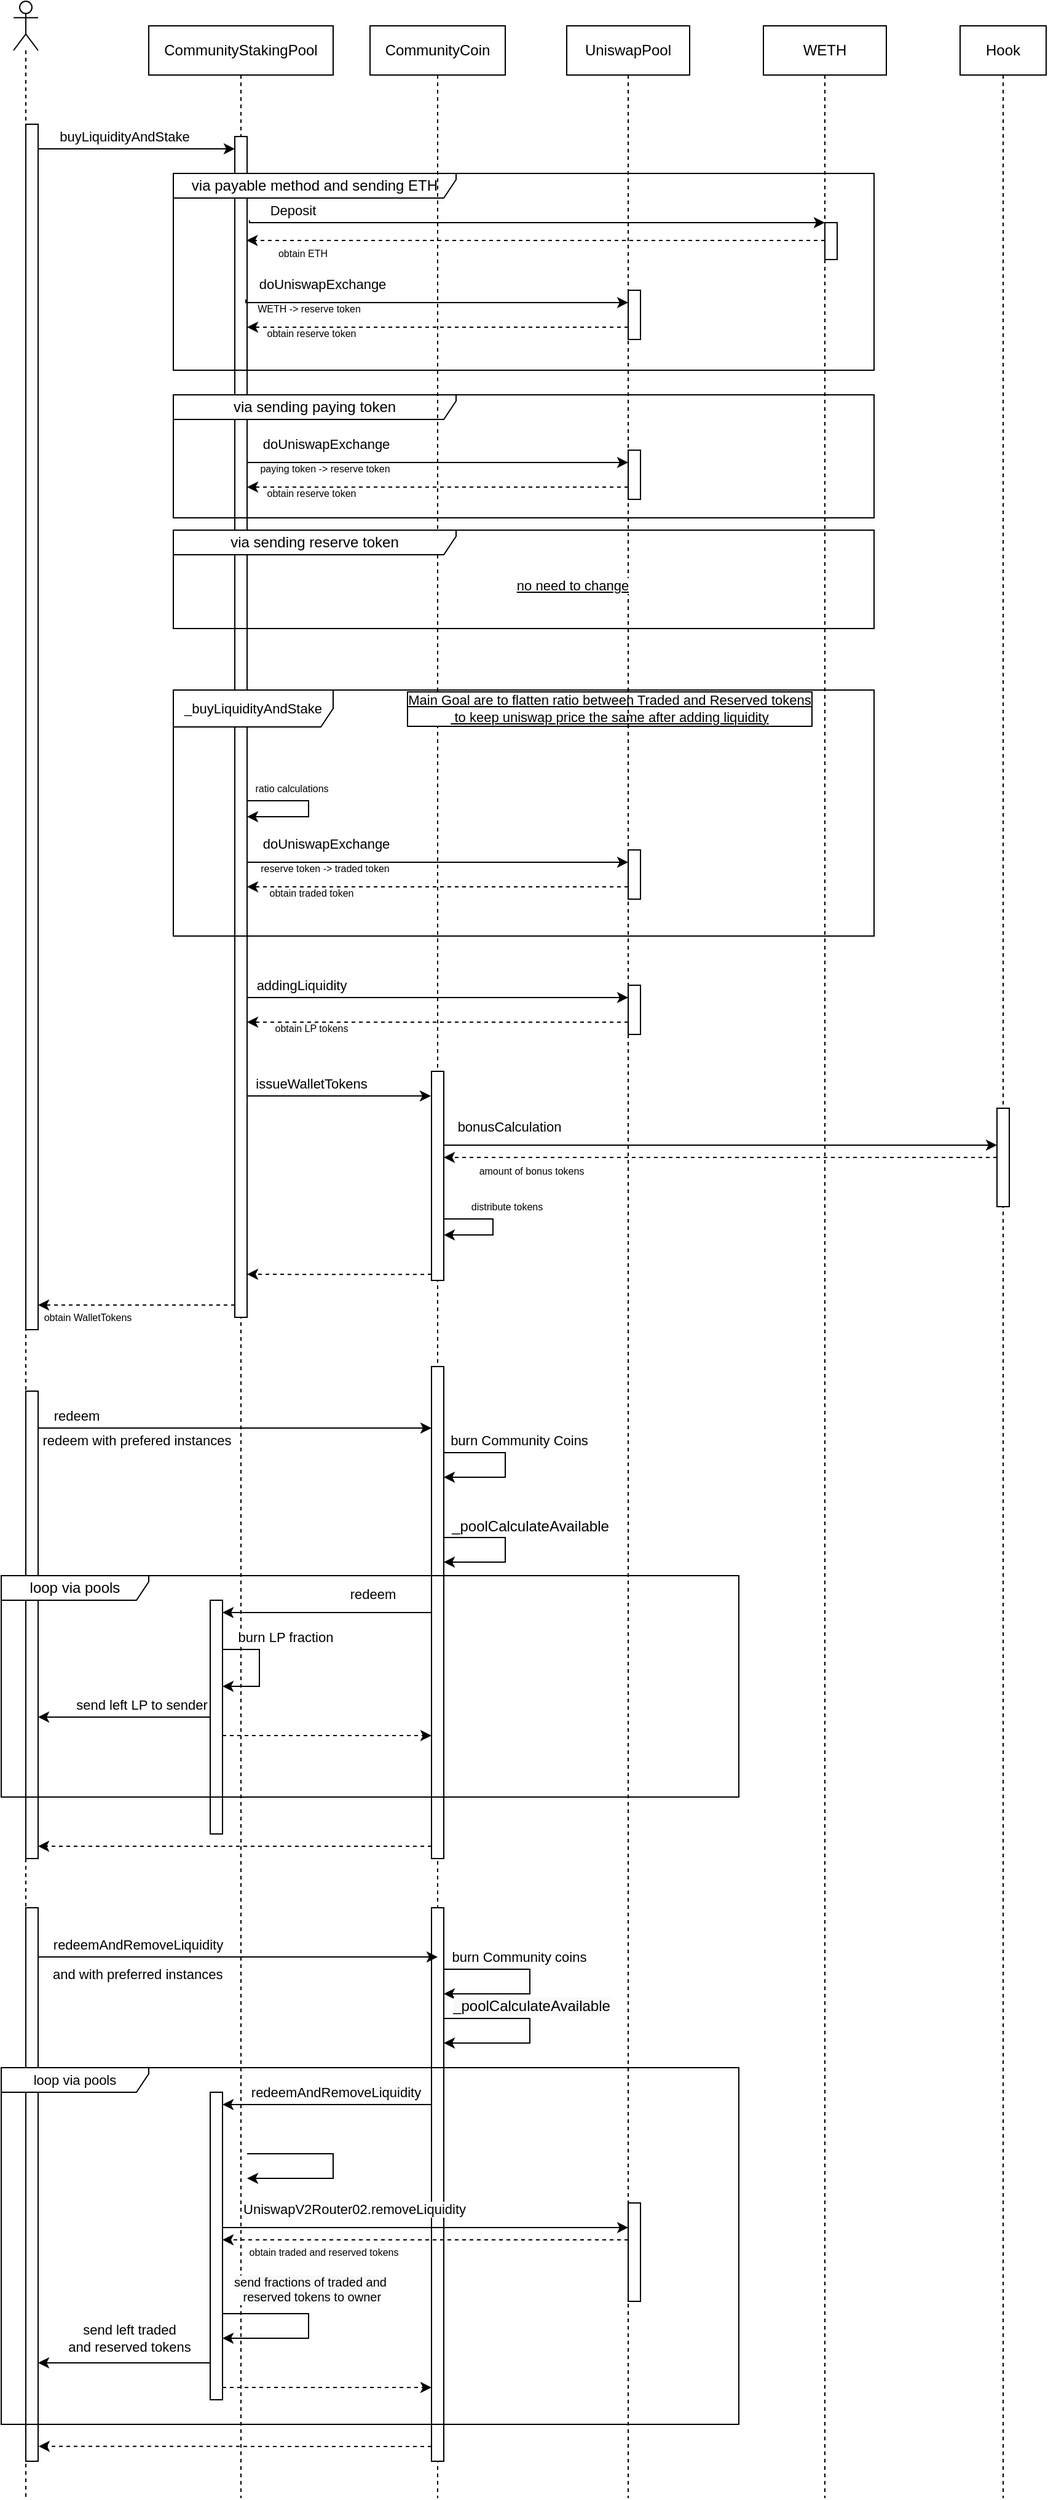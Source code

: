 <mxfile version="16.5.1" type="device"><diagram id="C5RBs43oDa-KdzZeNtuy" name="Page-1"><mxGraphModel dx="813" dy="563" grid="1" gridSize="10" guides="0" tooltips="1" connect="1" arrows="1" fold="1" page="1" pageScale="1" pageWidth="980" pageHeight="690" math="0" shadow="0"><root><mxCell id="WIyWlLk6GJQsqaUBKTNV-0"/><mxCell id="WIyWlLk6GJQsqaUBKTNV-1" parent="WIyWlLk6GJQsqaUBKTNV-0"/><mxCell id="Ng6AtXd9sfbwrKvkinWW-4" value="" style="shape=umlLifeline;participant=umlActor;perimeter=lifelinePerimeter;whiteSpace=wrap;html=1;container=1;collapsible=0;recursiveResize=0;verticalAlign=top;spacingTop=36;outlineConnect=0;" parent="WIyWlLk6GJQsqaUBKTNV-1" vertex="1"><mxGeometry x="30" y="10" width="20" height="2030" as="geometry"/></mxCell><mxCell id="Ng6AtXd9sfbwrKvkinWW-19" value="" style="html=1;points=[];perimeter=orthogonalPerimeter;" parent="Ng6AtXd9sfbwrKvkinWW-4" vertex="1"><mxGeometry x="10" y="100" width="10" height="980" as="geometry"/></mxCell><mxCell id="HxRGpMTpcWsReWdxktL5-0" value="" style="html=1;points=[];perimeter=orthogonalPerimeter;" parent="Ng6AtXd9sfbwrKvkinWW-4" vertex="1"><mxGeometry x="10" y="1130" width="10" height="380" as="geometry"/></mxCell><mxCell id="HxRGpMTpcWsReWdxktL5-24" value="" style="html=1;points=[];perimeter=orthogonalPerimeter;" parent="Ng6AtXd9sfbwrKvkinWW-4" vertex="1"><mxGeometry x="10" y="1550" width="10" height="450" as="geometry"/></mxCell><mxCell id="Ng6AtXd9sfbwrKvkinWW-5" value="CommunityStakingPool" style="shape=umlLifeline;perimeter=lifelinePerimeter;whiteSpace=wrap;html=1;container=1;collapsible=0;recursiveResize=0;outlineConnect=0;" parent="WIyWlLk6GJQsqaUBKTNV-1" vertex="1"><mxGeometry x="140" y="30" width="150" height="2010" as="geometry"/></mxCell><mxCell id="Ng6AtXd9sfbwrKvkinWW-26" value="" style="html=1;points=[];perimeter=orthogonalPerimeter;" parent="Ng6AtXd9sfbwrKvkinWW-5" vertex="1"><mxGeometry x="70" y="90" width="10" height="960" as="geometry"/></mxCell><mxCell id="QA_AWpC57-5IZxZyoQ5E-28" value="via sending paying token" style="shape=umlFrame;whiteSpace=wrap;html=1;width=230;height=20;" parent="Ng6AtXd9sfbwrKvkinWW-5" vertex="1"><mxGeometry x="20" y="300" width="570" height="100" as="geometry"/></mxCell><mxCell id="QA_AWpC57-5IZxZyoQ5E-9" style="edgeStyle=orthogonalEdgeStyle;rounded=0;orthogonalLoop=1;jettySize=auto;html=1;dashed=1;fontSize=8;fontColor=default;" parent="Ng6AtXd9sfbwrKvkinWW-5" source="QA_AWpC57-5IZxZyoQ5E-0" edge="1"><mxGeometry relative="1" as="geometry"><mxPoint x="80" y="245" as="targetPoint"/><Array as="points"><mxPoint x="250" y="244.99"/><mxPoint x="250" y="244.99"/></Array></mxGeometry></mxCell><mxCell id="QA_AWpC57-5IZxZyoQ5E-10" value="obtain reserve token" style="edgeLabel;html=1;align=center;verticalAlign=middle;resizable=0;points=[];fontSize=8;fontColor=default;" parent="QA_AWpC57-5IZxZyoQ5E-9" vertex="1" connectable="0"><mxGeometry x="0.764" y="1" relative="1" as="geometry"><mxPoint x="15" y="4" as="offset"/></mxGeometry></mxCell><mxCell id="HxRGpMTpcWsReWdxktL5-11" value="" style="html=1;points=[];perimeter=orthogonalPerimeter;" parent="Ng6AtXd9sfbwrKvkinWW-5" vertex="1"><mxGeometry x="50" y="1280" width="10" height="190" as="geometry"/></mxCell><mxCell id="HxRGpMTpcWsReWdxktL5-15" style="edgeStyle=orthogonalEdgeStyle;rounded=0;orthogonalLoop=1;jettySize=auto;html=1;" parent="Ng6AtXd9sfbwrKvkinWW-5" edge="1"><mxGeometry relative="1" as="geometry"><mxPoint x="60" y="1320" as="sourcePoint"/><mxPoint x="60" y="1350" as="targetPoint"/><Array as="points"><mxPoint x="90" y="1320"/><mxPoint x="80" y="1350"/></Array></mxGeometry></mxCell><mxCell id="HxRGpMTpcWsReWdxktL5-16" value="burn LP fraction" style="edgeLabel;html=1;align=center;verticalAlign=middle;resizable=0;points=[];" parent="HxRGpMTpcWsReWdxktL5-15" vertex="1" connectable="0"><mxGeometry x="-0.615" y="-3" relative="1" as="geometry"><mxPoint x="33" y="-13" as="offset"/></mxGeometry></mxCell><mxCell id="HxRGpMTpcWsReWdxktL5-37" value="" style="html=1;points=[];perimeter=orthogonalPerimeter;" parent="Ng6AtXd9sfbwrKvkinWW-5" vertex="1"><mxGeometry x="50" y="1680" width="10" height="250" as="geometry"/></mxCell><mxCell id="HxRGpMTpcWsReWdxktL5-54" style="edgeStyle=orthogonalEdgeStyle;rounded=0;orthogonalLoop=1;jettySize=auto;html=1;" parent="Ng6AtXd9sfbwrKvkinWW-5" source="HxRGpMTpcWsReWdxktL5-37" target="HxRGpMTpcWsReWdxktL5-37" edge="1"><mxGeometry relative="1" as="geometry"><mxPoint x="60" y="1840" as="sourcePoint"/><mxPoint x="60" y="1860" as="targetPoint"/><Array as="points"><mxPoint x="130" y="1860"/><mxPoint x="130" y="1880"/></Array></mxGeometry></mxCell><mxCell id="HxRGpMTpcWsReWdxktL5-55" value="&lt;span style=&quot;font-size: 10px; background-color: rgb(248, 249, 250);&quot;&gt;send fractions of traded and&lt;br style=&quot;font-size: 10px;&quot;&gt;&amp;nbsp;reserved tokens to owner&lt;/span&gt;" style="edgeLabel;html=1;align=center;verticalAlign=middle;resizable=0;points=[];fontSize=10;" parent="HxRGpMTpcWsReWdxktL5-54" vertex="1" connectable="0"><mxGeometry x="-0.784" relative="1" as="geometry"><mxPoint x="53" y="-20" as="offset"/></mxGeometry></mxCell><mxCell id="QA_AWpC57-5IZxZyoQ5E-27" value="via payable method and sending ETH" style="shape=umlFrame;whiteSpace=wrap;html=1;width=230;height=20;" parent="Ng6AtXd9sfbwrKvkinWW-5" vertex="1"><mxGeometry x="20" y="120" width="570" height="160" as="geometry"/></mxCell><mxCell id="Ng6AtXd9sfbwrKvkinWW-6" value="CommunityCoin" style="shape=umlLifeline;perimeter=lifelinePerimeter;whiteSpace=wrap;html=1;container=1;collapsible=0;recursiveResize=0;outlineConnect=0;" parent="WIyWlLk6GJQsqaUBKTNV-1" vertex="1"><mxGeometry x="320" y="30" width="110" height="2010" as="geometry"/></mxCell><mxCell id="Ng6AtXd9sfbwrKvkinWW-51" value="" style="html=1;points=[];perimeter=orthogonalPerimeter;labelBackgroundColor=none;fontSize=11;fontColor=default;" parent="Ng6AtXd9sfbwrKvkinWW-6" vertex="1"><mxGeometry x="50" y="850" width="10" height="170" as="geometry"/></mxCell><mxCell id="Ng6AtXd9sfbwrKvkinWW-55" style="edgeStyle=orthogonalEdgeStyle;rounded=0;orthogonalLoop=1;jettySize=auto;html=1;fontSize=11;fontColor=default;" parent="Ng6AtXd9sfbwrKvkinWW-6" edge="1"><mxGeometry relative="1" as="geometry"><mxPoint x="-100" y="870.0" as="sourcePoint"/><mxPoint x="49.5" y="870.0" as="targetPoint"/><Array as="points"><mxPoint x="-60" y="870"/><mxPoint x="-60" y="870"/></Array></mxGeometry></mxCell><mxCell id="Ng6AtXd9sfbwrKvkinWW-56" value="issueWalletTokens" style="edgeLabel;html=1;align=center;verticalAlign=middle;resizable=0;points=[];fontSize=11;fontColor=default;" parent="Ng6AtXd9sfbwrKvkinWW-55" vertex="1" connectable="0"><mxGeometry x="-0.31" y="1" relative="1" as="geometry"><mxPoint y="-9" as="offset"/></mxGeometry></mxCell><mxCell id="Ng6AtXd9sfbwrKvkinWW-181" style="edgeStyle=orthogonalEdgeStyle;rounded=0;orthogonalLoop=1;jettySize=auto;html=1;fontSize=8;fontColor=default;" parent="Ng6AtXd9sfbwrKvkinWW-6" edge="1"><mxGeometry relative="1" as="geometry"><mxPoint x="-100" y="630.0" as="sourcePoint"/><mxPoint x="-100" y="643" as="targetPoint"/><Array as="points"><mxPoint x="-50" y="630"/><mxPoint x="-50" y="643"/></Array></mxGeometry></mxCell><mxCell id="Ng6AtXd9sfbwrKvkinWW-182" value="ratio calculations" style="edgeLabel;html=1;align=center;verticalAlign=middle;resizable=0;points=[];fontSize=8;fontColor=default;" parent="Ng6AtXd9sfbwrKvkinWW-181" vertex="1" connectable="0"><mxGeometry x="-0.406" y="1" relative="1" as="geometry"><mxPoint x="2" y="-9" as="offset"/></mxGeometry></mxCell><mxCell id="Ng6AtXd9sfbwrKvkinWW-195" value="_buyLiquidityAndStake" style="shape=umlFrame;whiteSpace=wrap;html=1;labelBackgroundColor=default;labelBorderColor=none;fontSize=11;fontColor=default;width=130;height=30;" parent="Ng6AtXd9sfbwrKvkinWW-6" vertex="1"><mxGeometry x="-160" y="540" width="570" height="200" as="geometry"/></mxCell><mxCell id="Ng6AtXd9sfbwrKvkinWW-121" style="edgeStyle=orthogonalEdgeStyle;rounded=0;orthogonalLoop=1;jettySize=auto;html=1;dashed=1;fontSize=8;fontColor=default;" parent="Ng6AtXd9sfbwrKvkinWW-6" source="Ng6AtXd9sfbwrKvkinWW-196" edge="1"><mxGeometry relative="1" as="geometry"><mxPoint x="-100" y="809.998" as="targetPoint"/><Array as="points"><mxPoint x="20" y="810"/></Array><mxPoint x="200" y="809.998" as="sourcePoint"/></mxGeometry></mxCell><mxCell id="Ng6AtXd9sfbwrKvkinWW-122" value="obtain LP tokens" style="edgeLabel;html=1;align=center;verticalAlign=middle;resizable=0;points=[];fontSize=8;fontColor=default;" parent="Ng6AtXd9sfbwrKvkinWW-121" vertex="1" connectable="0"><mxGeometry x="0.764" y="1" relative="1" as="geometry"><mxPoint x="15" y="4" as="offset"/></mxGeometry></mxCell><mxCell id="Ng6AtXd9sfbwrKvkinWW-118" style="edgeStyle=orthogonalEdgeStyle;rounded=0;orthogonalLoop=1;jettySize=auto;html=1;fontSize=8;fontColor=default;" parent="Ng6AtXd9sfbwrKvkinWW-6" target="Ng6AtXd9sfbwrKvkinWW-196" edge="1"><mxGeometry relative="1" as="geometry"><mxPoint x="-100" y="790" as="sourcePoint"/><Array as="points"><mxPoint x="180" y="790"/><mxPoint x="180" y="790"/></Array><mxPoint x="200" y="790" as="targetPoint"/></mxGeometry></mxCell><mxCell id="Ng6AtXd9sfbwrKvkinWW-119" value="addingLiquidity" style="edgeLabel;html=1;align=center;verticalAlign=middle;resizable=0;points=[];fontSize=11;fontColor=default;" parent="Ng6AtXd9sfbwrKvkinWW-118" vertex="1" connectable="0"><mxGeometry x="-0.372" y="3" relative="1" as="geometry"><mxPoint x="-54" y="-7" as="offset"/></mxGeometry></mxCell><mxCell id="Ng6AtXd9sfbwrKvkinWW-125" style="edgeStyle=orthogonalEdgeStyle;rounded=0;orthogonalLoop=1;jettySize=auto;html=1;fontSize=8;fontColor=default;" parent="Ng6AtXd9sfbwrKvkinWW-6" edge="1"><mxGeometry relative="1" as="geometry"><mxPoint x="60" y="970" as="sourcePoint"/><mxPoint x="60" y="983.029" as="targetPoint"/><Array as="points"><mxPoint x="100" y="970"/><mxPoint x="100" y="983"/></Array></mxGeometry></mxCell><mxCell id="Ng6AtXd9sfbwrKvkinWW-126" value="distribute tokens" style="edgeLabel;html=1;align=center;verticalAlign=middle;resizable=0;points=[];fontSize=8;fontColor=default;" parent="Ng6AtXd9sfbwrKvkinWW-125" vertex="1" connectable="0"><mxGeometry x="-0.406" y="1" relative="1" as="geometry"><mxPoint x="23" y="-9" as="offset"/></mxGeometry></mxCell><mxCell id="Ng6AtXd9sfbwrKvkinWW-190" style="edgeStyle=orthogonalEdgeStyle;rounded=0;orthogonalLoop=1;jettySize=auto;html=1;fontSize=8;fontColor=default;" parent="Ng6AtXd9sfbwrKvkinWW-6" target="Ng6AtXd9sfbwrKvkinWW-189" edge="1"><mxGeometry relative="1" as="geometry"><mxPoint x="-100" y="680.0" as="sourcePoint"/><Array as="points"><mxPoint x="150" y="680"/><mxPoint x="150" y="680"/></Array></mxGeometry></mxCell><mxCell id="Ng6AtXd9sfbwrKvkinWW-191" value="doUniswapExchange" style="edgeLabel;html=1;align=center;verticalAlign=middle;resizable=0;points=[];fontSize=11;fontColor=default;" parent="Ng6AtXd9sfbwrKvkinWW-190" vertex="1" connectable="0"><mxGeometry x="-0.372" y="3" relative="1" as="geometry"><mxPoint x="-34" y="-12" as="offset"/></mxGeometry></mxCell><mxCell id="Ng6AtXd9sfbwrKvkinWW-192" value="reserve token -&amp;gt; traded token" style="edgeLabel;html=1;align=center;verticalAlign=middle;resizable=0;points=[];fontSize=8;fontColor=default;" parent="Ng6AtXd9sfbwrKvkinWW-190" vertex="1" connectable="0"><mxGeometry x="-0.428" y="1" relative="1" as="geometry"><mxPoint x="-26" y="6" as="offset"/></mxGeometry></mxCell><mxCell id="Ng6AtXd9sfbwrKvkinWW-193" style="edgeStyle=orthogonalEdgeStyle;rounded=0;orthogonalLoop=1;jettySize=auto;html=1;dashed=1;fontSize=8;fontColor=default;" parent="Ng6AtXd9sfbwrKvkinWW-6" source="Ng6AtXd9sfbwrKvkinWW-189" edge="1"><mxGeometry relative="1" as="geometry"><mxPoint x="-100" y="700.0" as="targetPoint"/><Array as="points"><mxPoint x="90" y="700"/><mxPoint x="90" y="700"/></Array></mxGeometry></mxCell><mxCell id="Ng6AtXd9sfbwrKvkinWW-194" value="obtain traded token" style="edgeLabel;html=1;align=center;verticalAlign=middle;resizable=0;points=[];fontSize=8;fontColor=default;" parent="Ng6AtXd9sfbwrKvkinWW-193" vertex="1" connectable="0"><mxGeometry x="0.764" y="1" relative="1" as="geometry"><mxPoint x="15" y="4" as="offset"/></mxGeometry></mxCell><mxCell id="Ng6AtXd9sfbwrKvkinWW-138" style="edgeStyle=orthogonalEdgeStyle;rounded=0;orthogonalLoop=1;jettySize=auto;html=1;dashed=1;fontSize=8;fontColor=default;" parent="Ng6AtXd9sfbwrKvkinWW-6" edge="1"><mxGeometry relative="1" as="geometry"><mxPoint x="-110" y="1040" as="sourcePoint"/><mxPoint x="-270" y="1040" as="targetPoint"/><Array as="points"><mxPoint x="-250" y="1040"/><mxPoint x="-250" y="1040"/></Array></mxGeometry></mxCell><mxCell id="Ng6AtXd9sfbwrKvkinWW-139" value="obtain WalletTokens" style="edgeLabel;html=1;align=center;verticalAlign=middle;resizable=0;points=[];fontSize=8;fontColor=default;" parent="Ng6AtXd9sfbwrKvkinWW-138" vertex="1" connectable="0"><mxGeometry x="0.681" y="1" relative="1" as="geometry"><mxPoint x="14" y="9" as="offset"/></mxGeometry></mxCell><mxCell id="Ng6AtXd9sfbwrKvkinWW-197" style="edgeStyle=orthogonalEdgeStyle;rounded=0;orthogonalLoop=1;jettySize=auto;html=1;dashed=1;fontSize=11;fontColor=default;" parent="Ng6AtXd9sfbwrKvkinWW-6" edge="1"><mxGeometry relative="1" as="geometry"><Array as="points"><mxPoint x="-50" y="1015"/><mxPoint x="-50" y="1015"/></Array><mxPoint x="50" y="1015.059" as="sourcePoint"/><mxPoint x="-100" y="1015" as="targetPoint"/></mxGeometry></mxCell><mxCell id="Ng6AtXd9sfbwrKvkinWW-131" style="edgeStyle=orthogonalEdgeStyle;rounded=0;orthogonalLoop=1;jettySize=auto;html=1;fontSize=11;fontColor=default;dashed=1;" parent="Ng6AtXd9sfbwrKvkinWW-6" source="Ng6AtXd9sfbwrKvkinWW-128" edge="1"><mxGeometry relative="1" as="geometry"><mxPoint x="60" y="920" as="targetPoint"/><Array as="points"><mxPoint x="220" y="920"/><mxPoint x="220" y="920"/></Array></mxGeometry></mxCell><mxCell id="Ng6AtXd9sfbwrKvkinWW-132" value="amount of bonus tokens" style="edgeLabel;html=1;align=center;verticalAlign=middle;resizable=0;points=[];fontSize=8;fontColor=default;" parent="Ng6AtXd9sfbwrKvkinWW-131" vertex="1" connectable="0"><mxGeometry x="0.684" y="2" relative="1" as="geometry"><mxPoint y="9" as="offset"/></mxGeometry></mxCell><mxCell id="Ng6AtXd9sfbwrKvkinWW-129" style="edgeStyle=orthogonalEdgeStyle;rounded=0;orthogonalLoop=1;jettySize=auto;html=1;fontSize=8;fontColor=default;" parent="Ng6AtXd9sfbwrKvkinWW-6" target="Ng6AtXd9sfbwrKvkinWW-128" edge="1"><mxGeometry relative="1" as="geometry"><mxPoint x="60" y="910" as="sourcePoint"/><Array as="points"><mxPoint x="300" y="910"/><mxPoint x="300" y="910"/></Array></mxGeometry></mxCell><mxCell id="Ng6AtXd9sfbwrKvkinWW-130" value="bonusCalculation" style="edgeLabel;html=1;align=center;verticalAlign=middle;resizable=0;points=[];fontSize=11;fontColor=default;" parent="Ng6AtXd9sfbwrKvkinWW-129" vertex="1" connectable="0"><mxGeometry x="-0.895" y="-2" relative="1" as="geometry"><mxPoint x="29" y="-17" as="offset"/></mxGeometry></mxCell><mxCell id="Ng6AtXd9sfbwrKvkinWW-175" value="Main Goal are to flatten ratio between Traded and Reserved tokens&lt;br&gt;&amp;nbsp;to keep uniswap price the same after adding liquidity" style="text;html=1;strokeColor=none;fillColor=none;align=center;verticalAlign=middle;rounded=0;labelBackgroundColor=default;fontSize=11;fontColor=default;labelBorderColor=default;fontStyle=4;whiteSpace=wrap;spacing=2;" parent="Ng6AtXd9sfbwrKvkinWW-6" vertex="1"><mxGeometry x="-50" y="540" width="490" height="30" as="geometry"/></mxCell><mxCell id="HxRGpMTpcWsReWdxktL5-1" value="" style="html=1;points=[];perimeter=orthogonalPerimeter;" parent="Ng6AtXd9sfbwrKvkinWW-6" vertex="1"><mxGeometry x="50" y="1090" width="10" height="400" as="geometry"/></mxCell><mxCell id="HxRGpMTpcWsReWdxktL5-4" style="edgeStyle=orthogonalEdgeStyle;rounded=0;orthogonalLoop=1;jettySize=auto;html=1;" parent="Ng6AtXd9sfbwrKvkinWW-6" edge="1"><mxGeometry relative="1" as="geometry"><mxPoint x="60" y="1160" as="sourcePoint"/><mxPoint x="60" y="1180" as="targetPoint"/><Array as="points"><mxPoint x="110" y="1160"/></Array></mxGeometry></mxCell><mxCell id="HxRGpMTpcWsReWdxktL5-5" value="burn Community Coins" style="edgeLabel;html=1;align=center;verticalAlign=middle;resizable=0;points=[];" parent="HxRGpMTpcWsReWdxktL5-4" vertex="1" connectable="0"><mxGeometry x="-0.611" y="2" relative="1" as="geometry"><mxPoint x="37" y="-8" as="offset"/></mxGeometry></mxCell><mxCell id="HxRGpMTpcWsReWdxktL5-7" style="edgeStyle=orthogonalEdgeStyle;rounded=0;orthogonalLoop=1;jettySize=auto;html=1;" parent="Ng6AtXd9sfbwrKvkinWW-6" edge="1"><mxGeometry relative="1" as="geometry"><mxPoint x="60" y="1229" as="sourcePoint"/><mxPoint x="60" y="1249" as="targetPoint"/><Array as="points"><mxPoint x="110" y="1229"/><mxPoint x="110" y="1249"/></Array></mxGeometry></mxCell><mxCell id="HxRGpMTpcWsReWdxktL5-9" value="_poolCalculateAvailable" style="text;html=1;align=center;verticalAlign=middle;resizable=0;points=[];autosize=1;strokeColor=none;fillColor=none;" parent="Ng6AtXd9sfbwrKvkinWW-6" vertex="1"><mxGeometry x="60" y="1210" width="140" height="20" as="geometry"/></mxCell><mxCell id="HxRGpMTpcWsReWdxktL5-25" value="" style="html=1;points=[];perimeter=orthogonalPerimeter;" parent="Ng6AtXd9sfbwrKvkinWW-6" vertex="1"><mxGeometry x="50" y="1530" width="10" height="450" as="geometry"/></mxCell><mxCell id="Ng6AtXd9sfbwrKvkinWW-7" value="UniswapPool" style="shape=umlLifeline;perimeter=lifelinePerimeter;whiteSpace=wrap;html=1;container=1;collapsible=0;recursiveResize=0;outlineConnect=0;" parent="WIyWlLk6GJQsqaUBKTNV-1" vertex="1"><mxGeometry x="480" y="30" width="100" height="2010" as="geometry"/></mxCell><mxCell id="Ng6AtXd9sfbwrKvkinWW-43" value="" style="html=1;points=[];perimeter=orthogonalPerimeter;labelBackgroundColor=none;fontSize=11;fontColor=default;" parent="Ng6AtXd9sfbwrKvkinWW-7" vertex="1"><mxGeometry x="50" y="344.98" width="10" height="40" as="geometry"/></mxCell><mxCell id="QA_AWpC57-5IZxZyoQ5E-36" value="no need to change" style="text;html=1;strokeColor=none;fillColor=none;align=center;verticalAlign=middle;whiteSpace=wrap;rounded=0;labelBackgroundColor=default;fontSize=11;fontColor=default;labelBorderColor=none;fontStyle=4" parent="Ng6AtXd9sfbwrKvkinWW-7" vertex="1"><mxGeometry x="-210" y="440" width="430" height="30" as="geometry"/></mxCell><mxCell id="Ng6AtXd9sfbwrKvkinWW-196" value="" style="html=1;points=[];perimeter=orthogonalPerimeter;labelBackgroundColor=none;fontSize=11;fontColor=default;" parent="Ng6AtXd9sfbwrKvkinWW-7" vertex="1"><mxGeometry x="50" y="780" width="10" height="40" as="geometry"/></mxCell><mxCell id="Ng6AtXd9sfbwrKvkinWW-189" value="" style="html=1;points=[];perimeter=orthogonalPerimeter;labelBackgroundColor=none;fontSize=11;fontColor=default;" parent="Ng6AtXd9sfbwrKvkinWW-7" vertex="1"><mxGeometry x="50" y="670" width="10" height="40" as="geometry"/></mxCell><mxCell id="QA_AWpC57-5IZxZyoQ5E-0" value="" style="html=1;points=[];perimeter=orthogonalPerimeter;labelBackgroundColor=none;fontSize=11;fontColor=default;" parent="Ng6AtXd9sfbwrKvkinWW-7" vertex="1"><mxGeometry x="50" y="214.99" width="10" height="40" as="geometry"/></mxCell><mxCell id="HxRGpMTpcWsReWdxktL5-43" value="" style="html=1;points=[];perimeter=orthogonalPerimeter;" parent="Ng6AtXd9sfbwrKvkinWW-7" vertex="1"><mxGeometry x="50" y="1770" width="10" height="80" as="geometry"/></mxCell><mxCell id="Ng6AtXd9sfbwrKvkinWW-39" style="edgeStyle=orthogonalEdgeStyle;rounded=0;orthogonalLoop=1;jettySize=auto;html=1;fontSize=7;fontColor=default;" parent="WIyWlLk6GJQsqaUBKTNV-1" source="Ng6AtXd9sfbwrKvkinWW-19" target="Ng6AtXd9sfbwrKvkinWW-26" edge="1"><mxGeometry relative="1" as="geometry"><mxPoint x="80" y="110.0" as="sourcePoint"/><mxPoint x="245.57" y="112.8" as="targetPoint"/><Array as="points"><mxPoint x="180" y="130"/><mxPoint x="180" y="130"/></Array></mxGeometry></mxCell><mxCell id="Ng6AtXd9sfbwrKvkinWW-40" value="buyLiquidityAndStake" style="edgeLabel;html=1;align=center;verticalAlign=middle;resizable=0;points=[];fontSize=11;fontColor=default;" parent="Ng6AtXd9sfbwrKvkinWW-39" vertex="1" connectable="0"><mxGeometry x="-0.744" relative="1" as="geometry"><mxPoint x="49" y="-10" as="offset"/></mxGeometry></mxCell><mxCell id="Ng6AtXd9sfbwrKvkinWW-104" style="edgeStyle=orthogonalEdgeStyle;rounded=0;orthogonalLoop=1;jettySize=auto;html=1;fontSize=8;fontColor=default;" parent="WIyWlLk6GJQsqaUBKTNV-1" target="Ng6AtXd9sfbwrKvkinWW-43" edge="1"><mxGeometry relative="1" as="geometry"><mxPoint x="220" y="384.98" as="sourcePoint"/><Array as="points"><mxPoint x="470" y="384.98"/><mxPoint x="470" y="384.98"/></Array></mxGeometry></mxCell><mxCell id="Ng6AtXd9sfbwrKvkinWW-105" value="doUniswapExchange" style="edgeLabel;html=1;align=center;verticalAlign=middle;resizable=0;points=[];fontSize=11;fontColor=default;" parent="Ng6AtXd9sfbwrKvkinWW-104" vertex="1" connectable="0"><mxGeometry x="-0.372" y="3" relative="1" as="geometry"><mxPoint x="-34" y="-12" as="offset"/></mxGeometry></mxCell><mxCell id="Ng6AtXd9sfbwrKvkinWW-106" value="paying token -&amp;gt; reserve token" style="edgeLabel;html=1;align=center;verticalAlign=middle;resizable=0;points=[];fontSize=8;fontColor=default;" parent="Ng6AtXd9sfbwrKvkinWW-104" vertex="1" connectable="0"><mxGeometry x="-0.428" y="1" relative="1" as="geometry"><mxPoint x="-26" y="6" as="offset"/></mxGeometry></mxCell><mxCell id="Ng6AtXd9sfbwrKvkinWW-109" style="edgeStyle=orthogonalEdgeStyle;rounded=0;orthogonalLoop=1;jettySize=auto;html=1;dashed=1;fontSize=8;fontColor=default;" parent="WIyWlLk6GJQsqaUBKTNV-1" source="Ng6AtXd9sfbwrKvkinWW-43" edge="1"><mxGeometry relative="1" as="geometry"><mxPoint x="220" y="404.98" as="targetPoint"/><Array as="points"><mxPoint x="410" y="404.98"/><mxPoint x="410" y="404.98"/></Array></mxGeometry></mxCell><mxCell id="Ng6AtXd9sfbwrKvkinWW-111" value="obtain reserve token" style="edgeLabel;html=1;align=center;verticalAlign=middle;resizable=0;points=[];fontSize=8;fontColor=default;" parent="Ng6AtXd9sfbwrKvkinWW-109" vertex="1" connectable="0"><mxGeometry x="0.764" y="1" relative="1" as="geometry"><mxPoint x="15" y="4" as="offset"/></mxGeometry></mxCell><mxCell id="Ng6AtXd9sfbwrKvkinWW-127" value="Hook" style="shape=umlLifeline;perimeter=lifelinePerimeter;whiteSpace=wrap;html=1;container=1;collapsible=0;recursiveResize=0;outlineConnect=0;" parent="WIyWlLk6GJQsqaUBKTNV-1" vertex="1"><mxGeometry x="800" y="30" width="70" height="2010" as="geometry"/></mxCell><mxCell id="Ng6AtXd9sfbwrKvkinWW-128" value="" style="html=1;points=[];perimeter=orthogonalPerimeter;labelBackgroundColor=none;fontSize=7;fontColor=default;" parent="Ng6AtXd9sfbwrKvkinWW-127" vertex="1"><mxGeometry x="30" y="880" width="10" height="80" as="geometry"/></mxCell><mxCell id="QA_AWpC57-5IZxZyoQ5E-11" value="WETH" style="shape=umlLifeline;perimeter=lifelinePerimeter;whiteSpace=wrap;html=1;container=1;collapsible=0;recursiveResize=0;outlineConnect=0;" parent="WIyWlLk6GJQsqaUBKTNV-1" vertex="1"><mxGeometry x="640" y="30" width="100" height="2010" as="geometry"/></mxCell><mxCell id="QA_AWpC57-5IZxZyoQ5E-1" value="" style="html=1;points=[];perimeter=orthogonalPerimeter;labelBackgroundColor=none;fontSize=7;fontColor=default;" parent="QA_AWpC57-5IZxZyoQ5E-11" vertex="1"><mxGeometry x="50" y="160" width="10" height="30" as="geometry"/></mxCell><mxCell id="HxRGpMTpcWsReWdxktL5-2" style="edgeStyle=orthogonalEdgeStyle;rounded=0;orthogonalLoop=1;jettySize=auto;html=1;" parent="WIyWlLk6GJQsqaUBKTNV-1" source="HxRGpMTpcWsReWdxktL5-0" target="HxRGpMTpcWsReWdxktL5-1" edge="1"><mxGeometry relative="1" as="geometry"><Array as="points"><mxPoint x="180" y="1170"/><mxPoint x="180" y="1170"/></Array></mxGeometry></mxCell><mxCell id="HxRGpMTpcWsReWdxktL5-3" value="redeem" style="edgeLabel;html=1;align=center;verticalAlign=middle;resizable=0;points=[];" parent="HxRGpMTpcWsReWdxktL5-2" vertex="1" connectable="0"><mxGeometry x="-0.792" y="1" relative="1" as="geometry"><mxPoint x="-3" y="-9" as="offset"/></mxGeometry></mxCell><mxCell id="HxRGpMTpcWsReWdxktL5-21" value="redeem with prefered instances" style="edgeLabel;html=1;align=center;verticalAlign=middle;resizable=0;points=[];" parent="HxRGpMTpcWsReWdxktL5-2" vertex="1" connectable="0"><mxGeometry x="-0.561" y="2" relative="1" as="geometry"><mxPoint x="10" y="12" as="offset"/></mxGeometry></mxCell><mxCell id="HxRGpMTpcWsReWdxktL5-10" style="edgeStyle=orthogonalEdgeStyle;rounded=0;orthogonalLoop=1;jettySize=auto;html=1;" parent="WIyWlLk6GJQsqaUBKTNV-1" source="HxRGpMTpcWsReWdxktL5-1" target="HxRGpMTpcWsReWdxktL5-11" edge="1"><mxGeometry relative="1" as="geometry"><mxPoint x="370" y="1390" as="sourcePoint"/><Array as="points"><mxPoint x="340" y="1320"/><mxPoint x="340" y="1320"/></Array></mxGeometry></mxCell><mxCell id="HxRGpMTpcWsReWdxktL5-12" value="redeem" style="edgeLabel;html=1;align=center;verticalAlign=middle;resizable=0;points=[];" parent="HxRGpMTpcWsReWdxktL5-10" vertex="1" connectable="0"><mxGeometry x="-0.236" y="-1" relative="1" as="geometry"><mxPoint x="17" y="-14" as="offset"/></mxGeometry></mxCell><mxCell id="HxRGpMTpcWsReWdxktL5-17" style="edgeStyle=orthogonalEdgeStyle;rounded=0;orthogonalLoop=1;jettySize=auto;html=1;" parent="WIyWlLk6GJQsqaUBKTNV-1" source="HxRGpMTpcWsReWdxktL5-11" target="HxRGpMTpcWsReWdxktL5-0" edge="1"><mxGeometry relative="1" as="geometry"><mxPoint x="50" y="1490" as="targetPoint"/><Array as="points"><mxPoint x="80" y="1405"/><mxPoint x="80" y="1405"/></Array></mxGeometry></mxCell><mxCell id="HxRGpMTpcWsReWdxktL5-18" value="send left LP to sender" style="edgeLabel;html=1;align=center;verticalAlign=middle;resizable=0;points=[];" parent="HxRGpMTpcWsReWdxktL5-17" vertex="1" connectable="0"><mxGeometry x="-0.629" relative="1" as="geometry"><mxPoint x="-30" y="-10" as="offset"/></mxGeometry></mxCell><mxCell id="HxRGpMTpcWsReWdxktL5-19" style="edgeStyle=orthogonalEdgeStyle;rounded=0;orthogonalLoop=1;jettySize=auto;html=1;dashed=1;" parent="WIyWlLk6GJQsqaUBKTNV-1" source="HxRGpMTpcWsReWdxktL5-11" target="HxRGpMTpcWsReWdxktL5-1" edge="1"><mxGeometry relative="1" as="geometry"><mxPoint x="370" y="1520" as="targetPoint"/><Array as="points"><mxPoint x="310" y="1420"/><mxPoint x="310" y="1420"/></Array></mxGeometry></mxCell><mxCell id="HxRGpMTpcWsReWdxktL5-20" style="edgeStyle=orthogonalEdgeStyle;rounded=0;orthogonalLoop=1;jettySize=auto;html=1;dashed=1;" parent="WIyWlLk6GJQsqaUBKTNV-1" source="HxRGpMTpcWsReWdxktL5-1" target="HxRGpMTpcWsReWdxktL5-0" edge="1"><mxGeometry relative="1" as="geometry"><Array as="points"><mxPoint x="350" y="1510"/><mxPoint x="350" y="1510"/></Array></mxGeometry></mxCell><mxCell id="HxRGpMTpcWsReWdxktL5-22" value="loop via pools" style="shape=umlFrame;whiteSpace=wrap;html=1;width=120;height=20;" parent="WIyWlLk6GJQsqaUBKTNV-1" vertex="1"><mxGeometry x="20" y="1290" width="600" height="180" as="geometry"/></mxCell><mxCell id="HxRGpMTpcWsReWdxktL5-26" style="edgeStyle=orthogonalEdgeStyle;rounded=0;orthogonalLoop=1;jettySize=auto;html=1;" parent="WIyWlLk6GJQsqaUBKTNV-1" source="HxRGpMTpcWsReWdxktL5-24" edge="1"><mxGeometry relative="1" as="geometry"><mxPoint x="375" y="1600" as="targetPoint"/><Array as="points"><mxPoint x="320" y="1600"/><mxPoint x="320" y="1600"/></Array></mxGeometry></mxCell><mxCell id="HxRGpMTpcWsReWdxktL5-27" value="redeemAndRemoveLiquidity" style="edgeLabel;html=1;align=center;verticalAlign=middle;resizable=0;points=[];" parent="HxRGpMTpcWsReWdxktL5-26" vertex="1" connectable="0"><mxGeometry x="-0.869" y="4" relative="1" as="geometry"><mxPoint x="59" y="-6" as="offset"/></mxGeometry></mxCell><mxCell id="HxRGpMTpcWsReWdxktL5-28" value="&lt;span style=&quot;color: rgb(0 , 0 , 0) ; font-family: &amp;#34;helvetica&amp;#34; ; font-size: 11px ; font-style: normal ; font-weight: 400 ; letter-spacing: normal ; text-align: center ; text-indent: 0px ; text-transform: none ; word-spacing: 0px ; background-color: rgb(255 , 255 , 255) ; display: inline ; float: none&quot;&gt;and with preferred instances&lt;/span&gt;" style="text;whiteSpace=wrap;html=1;" parent="WIyWlLk6GJQsqaUBKTNV-1" vertex="1"><mxGeometry x="60" y="1600" width="160" height="30" as="geometry"/></mxCell><mxCell id="HxRGpMTpcWsReWdxktL5-39" style="edgeStyle=orthogonalEdgeStyle;rounded=0;orthogonalLoop=1;jettySize=auto;html=1;" parent="WIyWlLk6GJQsqaUBKTNV-1" target="HxRGpMTpcWsReWdxktL5-37" edge="1"><mxGeometry relative="1" as="geometry"><mxPoint x="370" y="1720.0" as="sourcePoint"/><Array as="points"><mxPoint x="310" y="1720"/><mxPoint x="310" y="1720"/></Array></mxGeometry></mxCell><mxCell id="HxRGpMTpcWsReWdxktL5-40" value="redeemAndRemoveLiquidity" style="edgeLabel;html=1;align=center;verticalAlign=middle;resizable=0;points=[];" parent="HxRGpMTpcWsReWdxktL5-39" vertex="1" connectable="0"><mxGeometry x="-0.156" y="-3" relative="1" as="geometry"><mxPoint x="-7" y="-7" as="offset"/></mxGeometry></mxCell><mxCell id="HxRGpMTpcWsReWdxktL5-41" style="edgeStyle=orthogonalEdgeStyle;rounded=0;orthogonalLoop=1;jettySize=auto;html=1;" parent="WIyWlLk6GJQsqaUBKTNV-1" edge="1"><mxGeometry relative="1" as="geometry"><mxPoint x="220" y="1760" as="sourcePoint"/><mxPoint x="220" y="1780" as="targetPoint"/><Array as="points"><mxPoint x="290" y="1760"/><mxPoint x="290" y="1780"/></Array></mxGeometry></mxCell><mxCell id="HxRGpMTpcWsReWdxktL5-45" style="edgeStyle=orthogonalEdgeStyle;rounded=0;orthogonalLoop=1;jettySize=auto;html=1;" parent="WIyWlLk6GJQsqaUBKTNV-1" source="HxRGpMTpcWsReWdxktL5-37" target="HxRGpMTpcWsReWdxktL5-43" edge="1"><mxGeometry relative="1" as="geometry"><Array as="points"><mxPoint x="330" y="1820"/><mxPoint x="330" y="1820"/></Array></mxGeometry></mxCell><mxCell id="HxRGpMTpcWsReWdxktL5-47" value="UniswapV2Router02.removeLiquidity" style="edgeLabel;html=1;align=center;verticalAlign=middle;resizable=0;points=[];" parent="HxRGpMTpcWsReWdxktL5-45" vertex="1" connectable="0"><mxGeometry x="-0.38" relative="1" as="geometry"><mxPoint x="4" y="-15" as="offset"/></mxGeometry></mxCell><mxCell id="HxRGpMTpcWsReWdxktL5-49" style="edgeStyle=orthogonalEdgeStyle;rounded=0;orthogonalLoop=1;jettySize=auto;html=1;dashed=1;" parent="WIyWlLk6GJQsqaUBKTNV-1" source="HxRGpMTpcWsReWdxktL5-43" target="HxRGpMTpcWsReWdxktL5-37" edge="1"><mxGeometry relative="1" as="geometry"><Array as="points"><mxPoint x="410" y="1830"/><mxPoint x="410" y="1830"/></Array></mxGeometry></mxCell><mxCell id="HxRGpMTpcWsReWdxktL5-50" value="obtain traded and reserved tokens" style="edgeLabel;html=1;align=center;verticalAlign=middle;resizable=0;points=[];fontSize=8;" parent="HxRGpMTpcWsReWdxktL5-49" vertex="1" connectable="0"><mxGeometry x="0.795" y="-3" relative="1" as="geometry"><mxPoint x="48" y="13" as="offset"/></mxGeometry></mxCell><mxCell id="HxRGpMTpcWsReWdxktL5-56" style="edgeStyle=orthogonalEdgeStyle;rounded=0;orthogonalLoop=1;jettySize=auto;html=1;fontSize=8;" parent="WIyWlLk6GJQsqaUBKTNV-1" source="HxRGpMTpcWsReWdxktL5-37" edge="1"><mxGeometry relative="1" as="geometry"><mxPoint x="50" y="1930.0" as="targetPoint"/><Array as="points"><mxPoint x="100" y="1930"/><mxPoint x="100" y="1930"/></Array></mxGeometry></mxCell><mxCell id="HxRGpMTpcWsReWdxktL5-58" value="&lt;font style=&quot;font-size: 11px&quot;&gt;send left traded &lt;br&gt;and reserved tokens&lt;/font&gt;" style="edgeLabel;html=1;align=center;verticalAlign=middle;resizable=0;points=[];fontSize=8;" parent="HxRGpMTpcWsReWdxktL5-56" vertex="1" connectable="0"><mxGeometry x="0.387" y="-1" relative="1" as="geometry"><mxPoint x="31" y="-19" as="offset"/></mxGeometry></mxCell><mxCell id="HxRGpMTpcWsReWdxktL5-33" style="edgeStyle=orthogonalEdgeStyle;rounded=0;orthogonalLoop=1;jettySize=auto;html=1;" parent="WIyWlLk6GJQsqaUBKTNV-1" edge="1"><mxGeometry relative="1" as="geometry"><mxPoint x="380" y="1610" as="sourcePoint"/><mxPoint x="380" y="1630" as="targetPoint"/><Array as="points"><mxPoint x="450" y="1610"/><mxPoint x="450" y="1630"/></Array></mxGeometry></mxCell><mxCell id="HxRGpMTpcWsReWdxktL5-34" value="burn Community coins" style="edgeLabel;html=1;align=center;verticalAlign=middle;resizable=0;points=[];" parent="HxRGpMTpcWsReWdxktL5-33" vertex="1" connectable="0"><mxGeometry x="-0.784" relative="1" as="geometry"><mxPoint x="43" y="-10" as="offset"/></mxGeometry></mxCell><mxCell id="HxRGpMTpcWsReWdxktL5-35" style="edgeStyle=orthogonalEdgeStyle;rounded=0;orthogonalLoop=1;jettySize=auto;html=1;" parent="WIyWlLk6GJQsqaUBKTNV-1" edge="1"><mxGeometry relative="1" as="geometry"><mxPoint x="380" y="1650" as="sourcePoint"/><mxPoint x="380" y="1670" as="targetPoint"/><Array as="points"><mxPoint x="450" y="1650"/><mxPoint x="450" y="1670"/></Array></mxGeometry></mxCell><mxCell id="HxRGpMTpcWsReWdxktL5-36" value="&lt;span style=&quot;font-size: 12px ; background-color: rgb(248 , 249 , 250)&quot;&gt;_poolCalculateAvailable&lt;/span&gt;" style="edgeLabel;html=1;align=center;verticalAlign=middle;resizable=0;points=[];" parent="HxRGpMTpcWsReWdxktL5-35" vertex="1" connectable="0"><mxGeometry x="-0.784" relative="1" as="geometry"><mxPoint x="53" y="-10" as="offset"/></mxGeometry></mxCell><mxCell id="HxRGpMTpcWsReWdxktL5-59" style="edgeStyle=orthogonalEdgeStyle;rounded=0;orthogonalLoop=1;jettySize=auto;html=1;fontSize=8;dashed=1;" parent="WIyWlLk6GJQsqaUBKTNV-1" source="HxRGpMTpcWsReWdxktL5-37" target="HxRGpMTpcWsReWdxktL5-25" edge="1"><mxGeometry relative="1" as="geometry"><Array as="points"><mxPoint x="280" y="1950"/><mxPoint x="280" y="1950"/></Array></mxGeometry></mxCell><mxCell id="HxRGpMTpcWsReWdxktL5-60" style="edgeStyle=orthogonalEdgeStyle;rounded=0;orthogonalLoop=1;jettySize=auto;html=1;entryX=1.043;entryY=0.973;entryDx=0;entryDy=0;entryPerimeter=0;dashed=1;fontSize=8;" parent="WIyWlLk6GJQsqaUBKTNV-1" source="HxRGpMTpcWsReWdxktL5-25" target="HxRGpMTpcWsReWdxktL5-24" edge="1"><mxGeometry relative="1" as="geometry"><Array as="points"><mxPoint x="340" y="1998"/><mxPoint x="340" y="1998"/></Array></mxGeometry></mxCell><mxCell id="HxRGpMTpcWsReWdxktL5-61" value="&lt;font style=&quot;font-size: 11px&quot;&gt;loop via pools&lt;/font&gt;" style="shape=umlFrame;whiteSpace=wrap;html=1;fontSize=8;width=120;height=20;" parent="WIyWlLk6GJQsqaUBKTNV-1" vertex="1"><mxGeometry x="20" y="1690" width="600" height="290" as="geometry"/></mxCell><mxCell id="QA_AWpC57-5IZxZyoQ5E-2" style="edgeStyle=orthogonalEdgeStyle;rounded=0;orthogonalLoop=1;jettySize=auto;html=1;fontSize=7;fontColor=default;exitX=1.186;exitY=0.071;exitDx=0;exitDy=0;exitPerimeter=0;" parent="WIyWlLk6GJQsqaUBKTNV-1" target="QA_AWpC57-5IZxZyoQ5E-1" edge="1" source="Ng6AtXd9sfbwrKvkinWW-26"><mxGeometry relative="1" as="geometry"><mxPoint x="240" y="190" as="sourcePoint"/><mxPoint x="629.5" y="190.0" as="targetPoint"/><Array as="points"><mxPoint x="222" y="190"/></Array></mxGeometry></mxCell><mxCell id="QA_AWpC57-5IZxZyoQ5E-3" value="Deposit" style="edgeLabel;html=1;align=center;verticalAlign=middle;resizable=0;points=[];fontSize=11;fontColor=default;" parent="QA_AWpC57-5IZxZyoQ5E-2" vertex="1" connectable="0"><mxGeometry x="-0.669" y="1" relative="1" as="geometry"><mxPoint x="-41" y="-9" as="offset"/></mxGeometry></mxCell><mxCell id="QA_AWpC57-5IZxZyoQ5E-4" style="edgeStyle=orthogonalEdgeStyle;rounded=0;orthogonalLoop=1;jettySize=auto;html=1;fontSize=7;fontColor=default;dashed=1;entryX=0.957;entryY=0.088;entryDx=0;entryDy=0;entryPerimeter=0;" parent="WIyWlLk6GJQsqaUBKTNV-1" source="QA_AWpC57-5IZxZyoQ5E-1" edge="1" target="Ng6AtXd9sfbwrKvkinWW-26"><mxGeometry relative="1" as="geometry"><mxPoint x="250" y="205" as="targetPoint"/><Array as="points"><mxPoint x="610" y="205"/></Array></mxGeometry></mxCell><mxCell id="QA_AWpC57-5IZxZyoQ5E-5" value="&lt;font style=&quot;font-size: 8px;&quot;&gt;obtain ETH&lt;/font&gt;" style="edgeLabel;html=1;align=center;verticalAlign=middle;resizable=0;points=[];fontSize=8;fontColor=default;" parent="QA_AWpC57-5IZxZyoQ5E-4" vertex="1" connectable="0"><mxGeometry x="0.627" relative="1" as="geometry"><mxPoint x="-43" y="10" as="offset"/></mxGeometry></mxCell><mxCell id="QA_AWpC57-5IZxZyoQ5E-6" style="edgeStyle=orthogonalEdgeStyle;rounded=0;orthogonalLoop=1;jettySize=auto;html=1;fontSize=8;fontColor=default;exitX=0.9;exitY=0.138;exitDx=0;exitDy=0;exitPerimeter=0;" parent="WIyWlLk6GJQsqaUBKTNV-1" target="QA_AWpC57-5IZxZyoQ5E-0" edge="1" source="Ng6AtXd9sfbwrKvkinWW-26"><mxGeometry relative="1" as="geometry"><mxPoint x="200" y="254.99" as="sourcePoint"/><Array as="points"><mxPoint x="219" y="255"/></Array></mxGeometry></mxCell><mxCell id="QA_AWpC57-5IZxZyoQ5E-7" value="doUniswapExchange" style="edgeLabel;html=1;align=center;verticalAlign=middle;resizable=0;points=[];fontSize=11;fontColor=default;" parent="QA_AWpC57-5IZxZyoQ5E-6" vertex="1" connectable="0"><mxGeometry x="-0.372" y="3" relative="1" as="geometry"><mxPoint x="-34" y="-12" as="offset"/></mxGeometry></mxCell><mxCell id="QA_AWpC57-5IZxZyoQ5E-8" value="WETH -&amp;gt; reserve token" style="edgeLabel;html=1;align=center;verticalAlign=middle;resizable=0;points=[];fontSize=8;fontColor=default;" parent="QA_AWpC57-5IZxZyoQ5E-6" vertex="1" connectable="0"><mxGeometry x="-0.428" y="1" relative="1" as="geometry"><mxPoint x="-36" y="6" as="offset"/></mxGeometry></mxCell><mxCell id="QA_AWpC57-5IZxZyoQ5E-32" value="via sending reserve token" style="shape=umlFrame;whiteSpace=wrap;html=1;width=230;height=20;" parent="WIyWlLk6GJQsqaUBKTNV-1" vertex="1"><mxGeometry x="160" y="440" width="570" height="80" as="geometry"/></mxCell></root></mxGraphModel></diagram></mxfile>